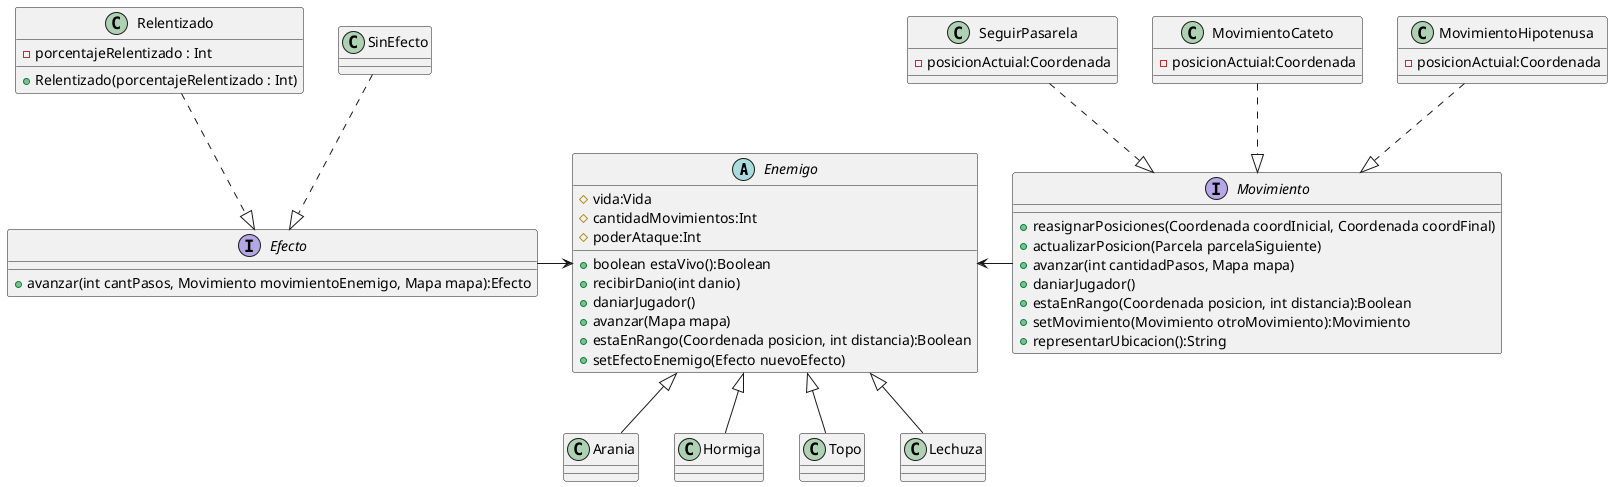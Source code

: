 @startuml

abstract class Enemigo{
# vida:Vida
# cantidadMovimientos:Int
# poderAtaque:Int

+ boolean estaVivo():Boolean
+ recibirDanio(int danio)
+ daniarJugador()
+ avanzar(Mapa mapa)
+ estaEnRango(Coordenada posicion, int distancia):Boolean
+ setEfectoEnemigo(Efecto nuevoEfecto)
}

interface Efecto{
+ avanzar(int cantPasos, Movimiento movimientoEnemigo, Mapa mapa):Efecto
}

class Relentizado{
- porcentajeRelentizado : Int
+ Relentizado(porcentajeRelentizado : Int)
}

class SinEfecto{
}

interface Movimiento{
+ reasignarPosiciones(Coordenada coordInicial, Coordenada coordFinal)
+ actualizarPosicion(Parcela parcelaSiguiente)
+ avanzar(int cantidadPasos, Mapa mapa)
+ daniarJugador()
+ estaEnRango(Coordenada posicion, int distancia):Boolean
+ setMovimiento(Movimiento otroMovimiento):Movimiento
+ representarUbicacion():String
}

class SeguirPasarela{
- posicionActuial:Coordenada

}
class MovimientoCateto{
- posicionActuial:Coordenada

}
class MovimientoHipotenusa{
- posicionActuial:Coordenada

}

class Arania{}
class Hormiga{}
class Topo{}
class Lechuza{}



MovimientoCateto ..|> Movimiento
MovimientoHipotenusa ..|> Movimiento
SeguirPasarela ..|> Movimiento

SinEfecto ..|> Efecto
Relentizado ..|> Efecto

Enemigo <|-- Arania
Enemigo <|-- Hormiga
Enemigo <|-- Topo
Enemigo <|-- Lechuza

Enemigo <- Movimiento
Efecto -> Enemigo
@enduml